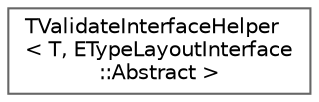 digraph "Graphical Class Hierarchy"
{
 // INTERACTIVE_SVG=YES
 // LATEX_PDF_SIZE
  bgcolor="transparent";
  edge [fontname=Helvetica,fontsize=10,labelfontname=Helvetica,labelfontsize=10];
  node [fontname=Helvetica,fontsize=10,shape=box,height=0.2,width=0.4];
  rankdir="LR";
  Node0 [id="Node000000",label="TValidateInterfaceHelper\l\< T, ETypeLayoutInterface\l::Abstract \>",height=0.2,width=0.4,color="grey40", fillcolor="white", style="filled",URL="$d7/db0/structTValidateInterfaceHelper_3_01T_00_01ETypeLayoutInterface_1_1Abstract_01_4.html",tooltip=" "];
}
